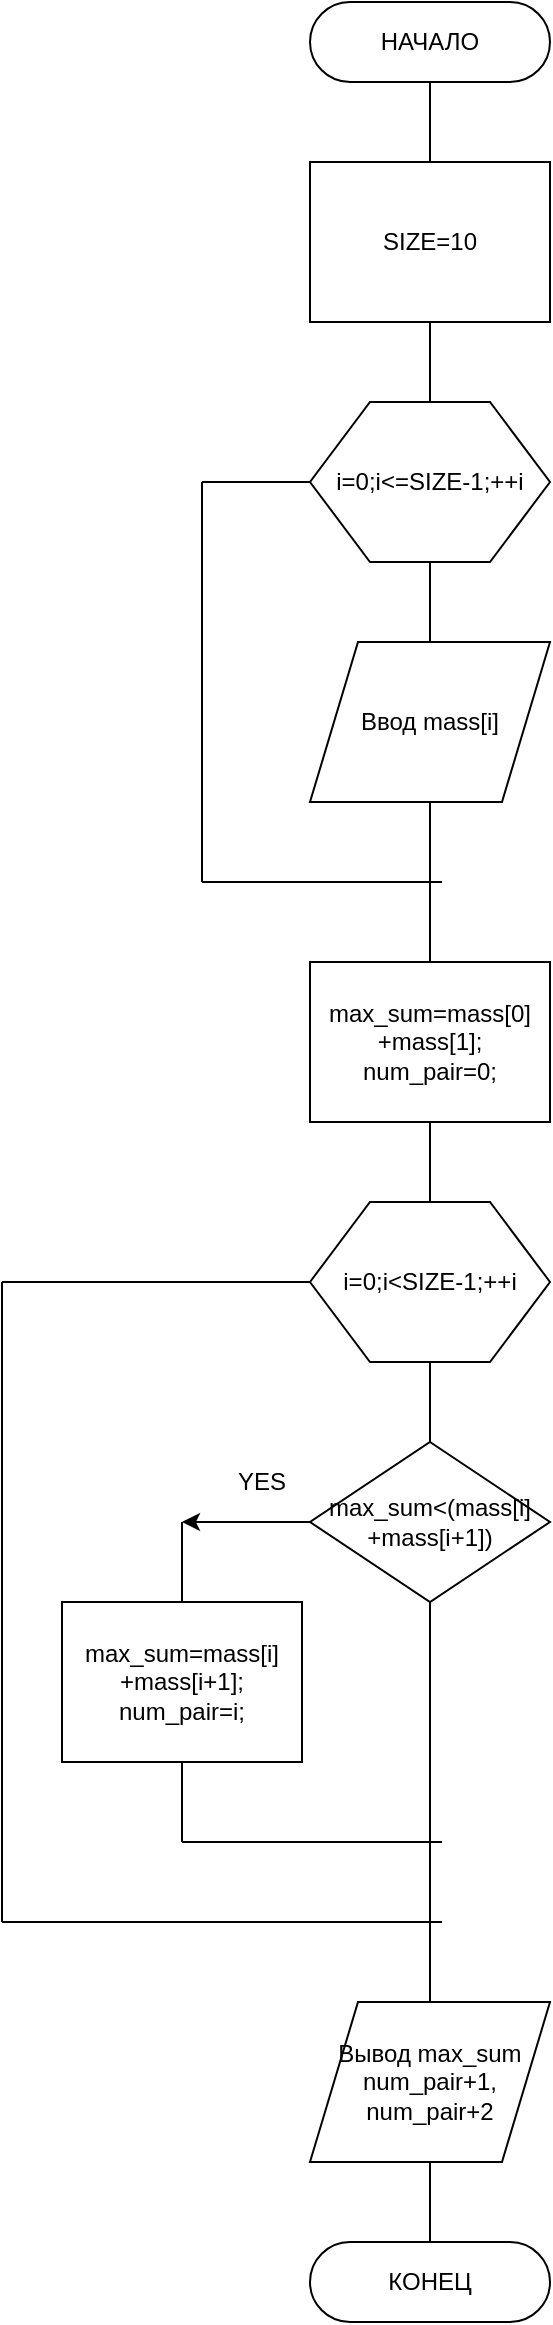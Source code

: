 <mxfile version="12.9.2" type="device"><diagram id="C5RBs43oDa-KdzZeNtuy" name="Page-1"><mxGraphModel dx="942" dy="535" grid="1" gridSize="10" guides="1" tooltips="1" connect="1" arrows="1" fold="1" page="1" pageScale="1" pageWidth="827" pageHeight="1169" math="0" shadow="0"><root><mxCell id="WIyWlLk6GJQsqaUBKTNV-0"/><mxCell id="WIyWlLk6GJQsqaUBKTNV-1" parent="WIyWlLk6GJQsqaUBKTNV-0"/><mxCell id="-dELBiEcJSrxc_mnyDWN-0" value="НАЧАЛО" style="rounded=1;whiteSpace=wrap;html=1;arcSize=50;" vertex="1" parent="WIyWlLk6GJQsqaUBKTNV-1"><mxGeometry x="354" y="40" width="120" height="40" as="geometry"/></mxCell><mxCell id="-dELBiEcJSrxc_mnyDWN-1" value="" style="endArrow=none;html=1;entryX=0.5;entryY=1;entryDx=0;entryDy=0;" edge="1" parent="WIyWlLk6GJQsqaUBKTNV-1" target="-dELBiEcJSrxc_mnyDWN-0"><mxGeometry width="50" height="50" relative="1" as="geometry"><mxPoint x="414" y="120" as="sourcePoint"/><mxPoint x="440" y="200" as="targetPoint"/></mxGeometry></mxCell><mxCell id="-dELBiEcJSrxc_mnyDWN-2" value="SIZE=10" style="rounded=0;whiteSpace=wrap;html=1;" vertex="1" parent="WIyWlLk6GJQsqaUBKTNV-1"><mxGeometry x="354" y="120" width="120" height="80" as="geometry"/></mxCell><mxCell id="-dELBiEcJSrxc_mnyDWN-3" value="" style="endArrow=none;html=1;entryX=0.5;entryY=1;entryDx=0;entryDy=0;" edge="1" parent="WIyWlLk6GJQsqaUBKTNV-1" target="-dELBiEcJSrxc_mnyDWN-2"><mxGeometry width="50" height="50" relative="1" as="geometry"><mxPoint x="414" y="240" as="sourcePoint"/><mxPoint x="440" y="200" as="targetPoint"/></mxGeometry></mxCell><mxCell id="-dELBiEcJSrxc_mnyDWN-4" value="i=0;i&amp;lt;=SIZE-1;++i" style="shape=hexagon;perimeter=hexagonPerimeter2;whiteSpace=wrap;html=1;" vertex="1" parent="WIyWlLk6GJQsqaUBKTNV-1"><mxGeometry x="354" y="240" width="120" height="80" as="geometry"/></mxCell><mxCell id="-dELBiEcJSrxc_mnyDWN-7" value="" style="endArrow=none;html=1;entryX=0.5;entryY=1;entryDx=0;entryDy=0;" edge="1" parent="WIyWlLk6GJQsqaUBKTNV-1" target="-dELBiEcJSrxc_mnyDWN-4"><mxGeometry width="50" height="50" relative="1" as="geometry"><mxPoint x="414" y="360" as="sourcePoint"/><mxPoint x="440" y="230" as="targetPoint"/></mxGeometry></mxCell><mxCell id="-dELBiEcJSrxc_mnyDWN-9" value="Ввод mass[i]" style="shape=parallelogram;perimeter=parallelogramPerimeter;whiteSpace=wrap;html=1;" vertex="1" parent="WIyWlLk6GJQsqaUBKTNV-1"><mxGeometry x="354" y="360" width="120" height="80" as="geometry"/></mxCell><mxCell id="-dELBiEcJSrxc_mnyDWN-10" value="" style="endArrow=none;html=1;entryX=0.5;entryY=1;entryDx=0;entryDy=0;" edge="1" parent="WIyWlLk6GJQsqaUBKTNV-1" target="-dELBiEcJSrxc_mnyDWN-9"><mxGeometry width="50" height="50" relative="1" as="geometry"><mxPoint x="414" y="520" as="sourcePoint"/><mxPoint x="440" y="300" as="targetPoint"/></mxGeometry></mxCell><mxCell id="-dELBiEcJSrxc_mnyDWN-11" value="" style="endArrow=none;html=1;entryX=0;entryY=0.5;entryDx=0;entryDy=0;" edge="1" parent="WIyWlLk6GJQsqaUBKTNV-1" target="-dELBiEcJSrxc_mnyDWN-4"><mxGeometry width="50" height="50" relative="1" as="geometry"><mxPoint x="300" y="280" as="sourcePoint"/><mxPoint x="440" y="300" as="targetPoint"/></mxGeometry></mxCell><mxCell id="-dELBiEcJSrxc_mnyDWN-12" value="" style="endArrow=none;html=1;" edge="1" parent="WIyWlLk6GJQsqaUBKTNV-1"><mxGeometry width="50" height="50" relative="1" as="geometry"><mxPoint x="300" y="480" as="sourcePoint"/><mxPoint x="300" y="280" as="targetPoint"/></mxGeometry></mxCell><mxCell id="-dELBiEcJSrxc_mnyDWN-13" value="" style="endArrow=none;html=1;" edge="1" parent="WIyWlLk6GJQsqaUBKTNV-1"><mxGeometry width="50" height="50" relative="1" as="geometry"><mxPoint x="300" y="480" as="sourcePoint"/><mxPoint x="420" y="480" as="targetPoint"/></mxGeometry></mxCell><mxCell id="-dELBiEcJSrxc_mnyDWN-14" value="&lt;div&gt;max_sum=mass[0]&lt;/div&gt;&lt;div&gt;+mass[1];&lt;/div&gt;&lt;div&gt;num_pair=0;&lt;br&gt;&lt;/div&gt;" style="rounded=0;whiteSpace=wrap;html=1;" vertex="1" parent="WIyWlLk6GJQsqaUBKTNV-1"><mxGeometry x="354" y="520" width="120" height="80" as="geometry"/></mxCell><mxCell id="-dELBiEcJSrxc_mnyDWN-15" value="" style="endArrow=none;html=1;entryX=0.5;entryY=1;entryDx=0;entryDy=0;" edge="1" parent="WIyWlLk6GJQsqaUBKTNV-1" target="-dELBiEcJSrxc_mnyDWN-14"><mxGeometry width="50" height="50" relative="1" as="geometry"><mxPoint x="414" y="640" as="sourcePoint"/><mxPoint x="440" y="530" as="targetPoint"/></mxGeometry></mxCell><mxCell id="-dELBiEcJSrxc_mnyDWN-16" value="i=0;i&amp;lt;SIZE-1;++i" style="shape=hexagon;perimeter=hexagonPerimeter2;whiteSpace=wrap;html=1;" vertex="1" parent="WIyWlLk6GJQsqaUBKTNV-1"><mxGeometry x="354" y="640" width="120" height="80" as="geometry"/></mxCell><mxCell id="-dELBiEcJSrxc_mnyDWN-17" value="" style="endArrow=none;html=1;entryX=0.5;entryY=1;entryDx=0;entryDy=0;" edge="1" parent="WIyWlLk6GJQsqaUBKTNV-1" target="-dELBiEcJSrxc_mnyDWN-16"><mxGeometry width="50" height="50" relative="1" as="geometry"><mxPoint x="414" y="760" as="sourcePoint"/><mxPoint x="440" y="630" as="targetPoint"/></mxGeometry></mxCell><mxCell id="-dELBiEcJSrxc_mnyDWN-18" value="&lt;div&gt;max_sum&amp;lt;(mass[i]&lt;/div&gt;&lt;div&gt;+mass[i+1])&lt;/div&gt;" style="rhombus;whiteSpace=wrap;html=1;" vertex="1" parent="WIyWlLk6GJQsqaUBKTNV-1"><mxGeometry x="354" y="760" width="120" height="80" as="geometry"/></mxCell><mxCell id="-dELBiEcJSrxc_mnyDWN-19" value="" style="endArrow=none;html=1;entryX=0.5;entryY=1;entryDx=0;entryDy=0;" edge="1" parent="WIyWlLk6GJQsqaUBKTNV-1" target="-dELBiEcJSrxc_mnyDWN-18"><mxGeometry width="50" height="50" relative="1" as="geometry"><mxPoint x="414" y="1040" as="sourcePoint"/><mxPoint x="440" y="790" as="targetPoint"/></mxGeometry></mxCell><mxCell id="-dELBiEcJSrxc_mnyDWN-20" value="" style="endArrow=classic;html=1;exitX=0;exitY=0.5;exitDx=0;exitDy=0;" edge="1" parent="WIyWlLk6GJQsqaUBKTNV-1" source="-dELBiEcJSrxc_mnyDWN-18"><mxGeometry width="50" height="50" relative="1" as="geometry"><mxPoint x="390" y="840" as="sourcePoint"/><mxPoint x="290" y="800" as="targetPoint"/></mxGeometry></mxCell><mxCell id="-dELBiEcJSrxc_mnyDWN-22" value="&lt;div&gt;max_sum=mass[i]&lt;/div&gt;&lt;div&gt;+mass[i+1];&lt;/div&gt;&lt;div&gt;num_pair=i;&lt;br&gt;&lt;/div&gt;" style="rounded=0;whiteSpace=wrap;html=1;" vertex="1" parent="WIyWlLk6GJQsqaUBKTNV-1"><mxGeometry x="230" y="840" width="120" height="80" as="geometry"/></mxCell><mxCell id="-dELBiEcJSrxc_mnyDWN-23" value="" style="endArrow=none;html=1;" edge="1" parent="WIyWlLk6GJQsqaUBKTNV-1"><mxGeometry width="50" height="50" relative="1" as="geometry"><mxPoint x="290" y="840" as="sourcePoint"/><mxPoint x="290" y="800" as="targetPoint"/></mxGeometry></mxCell><mxCell id="-dELBiEcJSrxc_mnyDWN-24" value="" style="endArrow=none;html=1;entryX=0.5;entryY=1;entryDx=0;entryDy=0;" edge="1" parent="WIyWlLk6GJQsqaUBKTNV-1" target="-dELBiEcJSrxc_mnyDWN-22"><mxGeometry width="50" height="50" relative="1" as="geometry"><mxPoint x="290" y="960" as="sourcePoint"/><mxPoint x="440" y="790" as="targetPoint"/></mxGeometry></mxCell><mxCell id="-dELBiEcJSrxc_mnyDWN-25" value="" style="endArrow=none;html=1;" edge="1" parent="WIyWlLk6GJQsqaUBKTNV-1"><mxGeometry width="50" height="50" relative="1" as="geometry"><mxPoint x="290" y="960" as="sourcePoint"/><mxPoint x="420" y="960" as="targetPoint"/></mxGeometry></mxCell><mxCell id="-dELBiEcJSrxc_mnyDWN-26" value="" style="endArrow=none;html=1;entryX=0;entryY=0.5;entryDx=0;entryDy=0;" edge="1" parent="WIyWlLk6GJQsqaUBKTNV-1" target="-dELBiEcJSrxc_mnyDWN-16"><mxGeometry width="50" height="50" relative="1" as="geometry"><mxPoint x="200" y="680" as="sourcePoint"/><mxPoint x="440" y="780" as="targetPoint"/></mxGeometry></mxCell><mxCell id="-dELBiEcJSrxc_mnyDWN-27" value="" style="endArrow=none;html=1;" edge="1" parent="WIyWlLk6GJQsqaUBKTNV-1"><mxGeometry width="50" height="50" relative="1" as="geometry"><mxPoint x="200" y="1000" as="sourcePoint"/><mxPoint x="200" y="680" as="targetPoint"/></mxGeometry></mxCell><mxCell id="-dELBiEcJSrxc_mnyDWN-28" value="" style="endArrow=none;html=1;" edge="1" parent="WIyWlLk6GJQsqaUBKTNV-1"><mxGeometry width="50" height="50" relative="1" as="geometry"><mxPoint x="200" y="1000" as="sourcePoint"/><mxPoint x="420" y="1000" as="targetPoint"/></mxGeometry></mxCell><mxCell id="-dELBiEcJSrxc_mnyDWN-29" value="YES" style="text;html=1;strokeColor=none;fillColor=none;align=center;verticalAlign=middle;whiteSpace=wrap;rounded=0;" vertex="1" parent="WIyWlLk6GJQsqaUBKTNV-1"><mxGeometry x="310" y="770" width="40" height="20" as="geometry"/></mxCell><mxCell id="-dELBiEcJSrxc_mnyDWN-30" value="&lt;div&gt;Вывод max_sum&lt;/div&gt;&lt;div&gt;num_pair+1,&lt;/div&gt;&lt;div&gt;num_pair+2&lt;br&gt;&lt;/div&gt;" style="shape=parallelogram;perimeter=parallelogramPerimeter;whiteSpace=wrap;html=1;" vertex="1" parent="WIyWlLk6GJQsqaUBKTNV-1"><mxGeometry x="354" y="1040" width="120" height="80" as="geometry"/></mxCell><mxCell id="-dELBiEcJSrxc_mnyDWN-31" value="" style="endArrow=none;html=1;entryX=0.5;entryY=1;entryDx=0;entryDy=0;" edge="1" parent="WIyWlLk6GJQsqaUBKTNV-1" target="-dELBiEcJSrxc_mnyDWN-30"><mxGeometry width="50" height="50" relative="1" as="geometry"><mxPoint x="414" y="1160" as="sourcePoint"/><mxPoint x="440" y="1040" as="targetPoint"/></mxGeometry></mxCell><mxCell id="-dELBiEcJSrxc_mnyDWN-32" value="КОНЕЦ" style="rounded=1;whiteSpace=wrap;html=1;arcSize=50;" vertex="1" parent="WIyWlLk6GJQsqaUBKTNV-1"><mxGeometry x="354" y="1160" width="120" height="40" as="geometry"/></mxCell></root></mxGraphModel></diagram></mxfile>